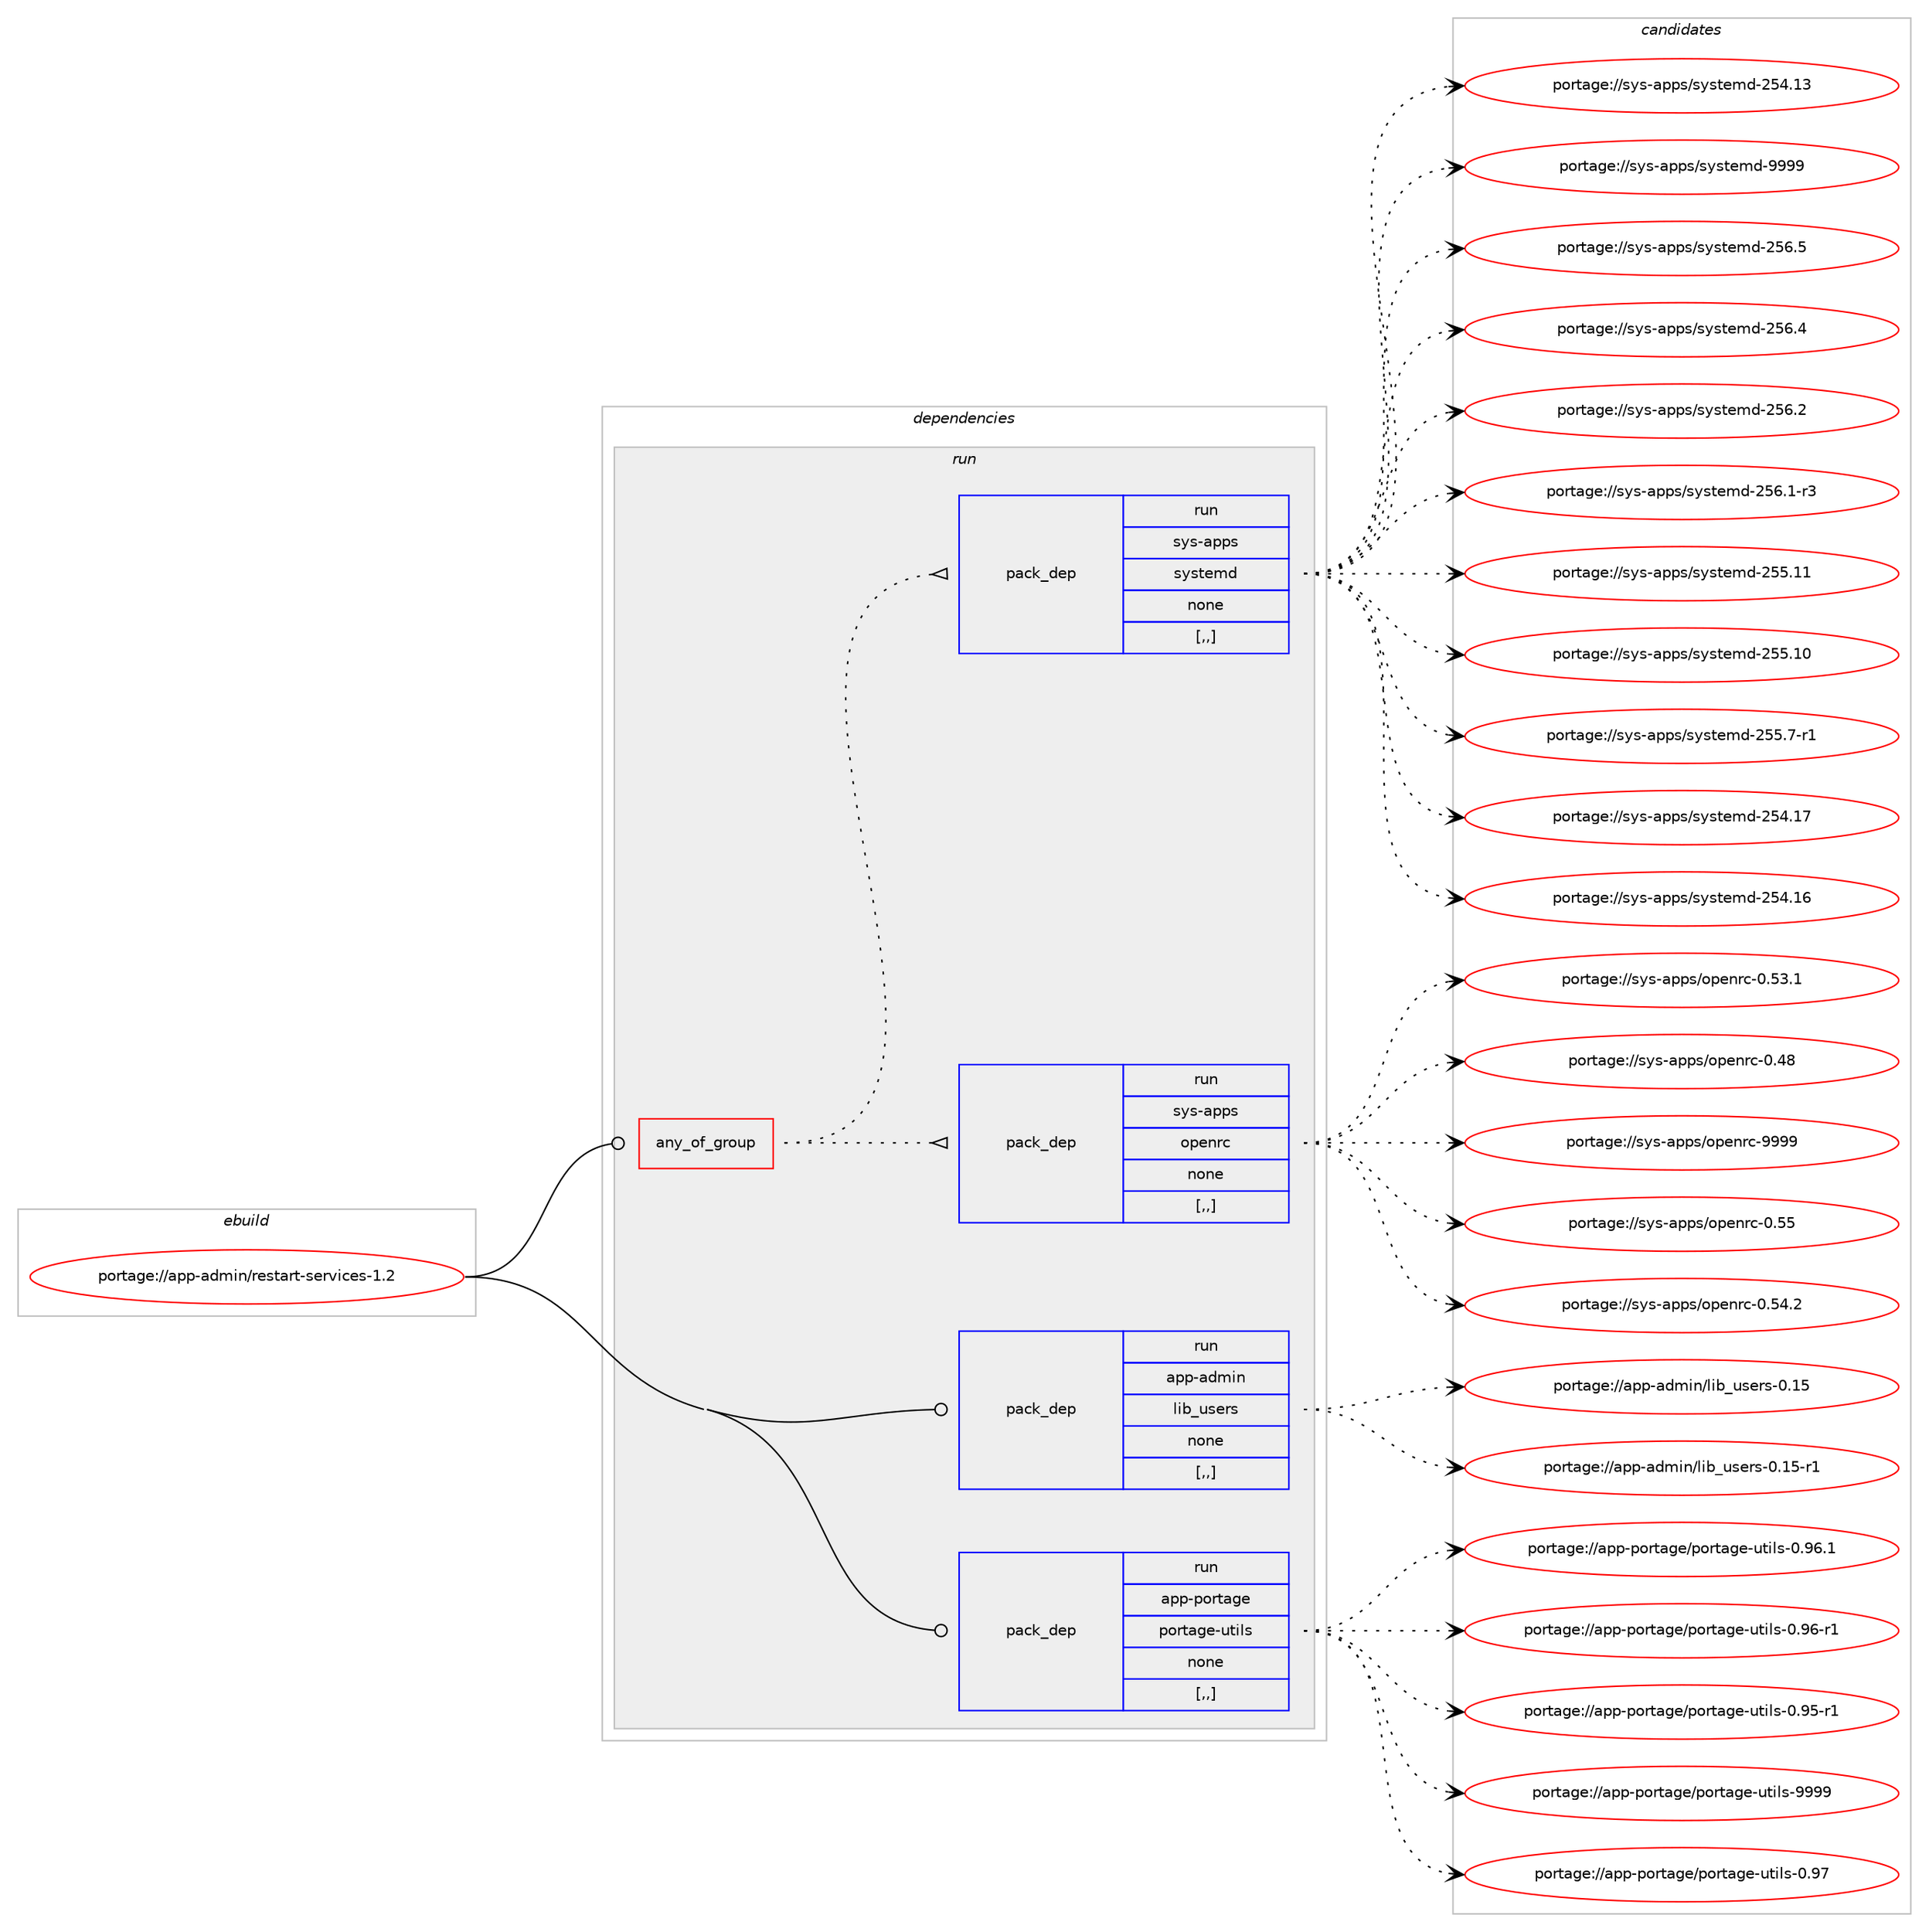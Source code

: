 digraph prolog {

# *************
# Graph options
# *************

newrank=true;
concentrate=true;
compound=true;
graph [rankdir=LR,fontname=Helvetica,fontsize=10,ranksep=1.5];#, ranksep=2.5, nodesep=0.2];
edge  [arrowhead=vee];
node  [fontname=Helvetica,fontsize=10];

# **********
# The ebuild
# **********

subgraph cluster_leftcol {
color=gray;
label=<<i>ebuild</i>>;
id [label="portage://app-admin/restart-services-1.2", color=red, width=4, href="../app-admin/restart-services-1.2.svg"];
}

# ****************
# The dependencies
# ****************

subgraph cluster_midcol {
color=gray;
label=<<i>dependencies</i>>;
subgraph cluster_compile {
fillcolor="#eeeeee";
style=filled;
label=<<i>compile</i>>;
}
subgraph cluster_compileandrun {
fillcolor="#eeeeee";
style=filled;
label=<<i>compile and run</i>>;
}
subgraph cluster_run {
fillcolor="#eeeeee";
style=filled;
label=<<i>run</i>>;
subgraph any3388 {
dependency497636 [label=<<TABLE BORDER="0" CELLBORDER="1" CELLSPACING="0" CELLPADDING="4"><TR><TD CELLPADDING="10">any_of_group</TD></TR></TABLE>>, shape=none, color=red];subgraph pack363318 {
dependency497637 [label=<<TABLE BORDER="0" CELLBORDER="1" CELLSPACING="0" CELLPADDING="4" WIDTH="220"><TR><TD ROWSPAN="6" CELLPADDING="30">pack_dep</TD></TR><TR><TD WIDTH="110">run</TD></TR><TR><TD>sys-apps</TD></TR><TR><TD>openrc</TD></TR><TR><TD>none</TD></TR><TR><TD>[,,]</TD></TR></TABLE>>, shape=none, color=blue];
}
dependency497636:e -> dependency497637:w [weight=20,style="dotted",arrowhead="oinv"];
subgraph pack363319 {
dependency497638 [label=<<TABLE BORDER="0" CELLBORDER="1" CELLSPACING="0" CELLPADDING="4" WIDTH="220"><TR><TD ROWSPAN="6" CELLPADDING="30">pack_dep</TD></TR><TR><TD WIDTH="110">run</TD></TR><TR><TD>sys-apps</TD></TR><TR><TD>systemd</TD></TR><TR><TD>none</TD></TR><TR><TD>[,,]</TD></TR></TABLE>>, shape=none, color=blue];
}
dependency497636:e -> dependency497638:w [weight=20,style="dotted",arrowhead="oinv"];
}
id:e -> dependency497636:w [weight=20,style="solid",arrowhead="odot"];
subgraph pack363320 {
dependency497639 [label=<<TABLE BORDER="0" CELLBORDER="1" CELLSPACING="0" CELLPADDING="4" WIDTH="220"><TR><TD ROWSPAN="6" CELLPADDING="30">pack_dep</TD></TR><TR><TD WIDTH="110">run</TD></TR><TR><TD>app-admin</TD></TR><TR><TD>lib_users</TD></TR><TR><TD>none</TD></TR><TR><TD>[,,]</TD></TR></TABLE>>, shape=none, color=blue];
}
id:e -> dependency497639:w [weight=20,style="solid",arrowhead="odot"];
subgraph pack363321 {
dependency497640 [label=<<TABLE BORDER="0" CELLBORDER="1" CELLSPACING="0" CELLPADDING="4" WIDTH="220"><TR><TD ROWSPAN="6" CELLPADDING="30">pack_dep</TD></TR><TR><TD WIDTH="110">run</TD></TR><TR><TD>app-portage</TD></TR><TR><TD>portage-utils</TD></TR><TR><TD>none</TD></TR><TR><TD>[,,]</TD></TR></TABLE>>, shape=none, color=blue];
}
id:e -> dependency497640:w [weight=20,style="solid",arrowhead="odot"];
}
}

# **************
# The candidates
# **************

subgraph cluster_choices {
rank=same;
color=gray;
label=<<i>candidates</i>>;

subgraph choice363318 {
color=black;
nodesep=1;
choice115121115459711211211547111112101110114994557575757 [label="portage://sys-apps/openrc-9999", color=red, width=4,href="../sys-apps/openrc-9999.svg"];
choice115121115459711211211547111112101110114994548465353 [label="portage://sys-apps/openrc-0.55", color=red, width=4,href="../sys-apps/openrc-0.55.svg"];
choice1151211154597112112115471111121011101149945484653524650 [label="portage://sys-apps/openrc-0.54.2", color=red, width=4,href="../sys-apps/openrc-0.54.2.svg"];
choice1151211154597112112115471111121011101149945484653514649 [label="portage://sys-apps/openrc-0.53.1", color=red, width=4,href="../sys-apps/openrc-0.53.1.svg"];
choice115121115459711211211547111112101110114994548465256 [label="portage://sys-apps/openrc-0.48", color=red, width=4,href="../sys-apps/openrc-0.48.svg"];
dependency497637:e -> choice115121115459711211211547111112101110114994557575757:w [style=dotted,weight="100"];
dependency497637:e -> choice115121115459711211211547111112101110114994548465353:w [style=dotted,weight="100"];
dependency497637:e -> choice1151211154597112112115471111121011101149945484653524650:w [style=dotted,weight="100"];
dependency497637:e -> choice1151211154597112112115471111121011101149945484653514649:w [style=dotted,weight="100"];
dependency497637:e -> choice115121115459711211211547111112101110114994548465256:w [style=dotted,weight="100"];
}
subgraph choice363319 {
color=black;
nodesep=1;
choice1151211154597112112115471151211151161011091004557575757 [label="portage://sys-apps/systemd-9999", color=red, width=4,href="../sys-apps/systemd-9999.svg"];
choice115121115459711211211547115121115116101109100455053544653 [label="portage://sys-apps/systemd-256.5", color=red, width=4,href="../sys-apps/systemd-256.5.svg"];
choice115121115459711211211547115121115116101109100455053544652 [label="portage://sys-apps/systemd-256.4", color=red, width=4,href="../sys-apps/systemd-256.4.svg"];
choice115121115459711211211547115121115116101109100455053544650 [label="portage://sys-apps/systemd-256.2", color=red, width=4,href="../sys-apps/systemd-256.2.svg"];
choice1151211154597112112115471151211151161011091004550535446494511451 [label="portage://sys-apps/systemd-256.1-r3", color=red, width=4,href="../sys-apps/systemd-256.1-r3.svg"];
choice11512111545971121121154711512111511610110910045505353464949 [label="portage://sys-apps/systemd-255.11", color=red, width=4,href="../sys-apps/systemd-255.11.svg"];
choice11512111545971121121154711512111511610110910045505353464948 [label="portage://sys-apps/systemd-255.10", color=red, width=4,href="../sys-apps/systemd-255.10.svg"];
choice1151211154597112112115471151211151161011091004550535346554511449 [label="portage://sys-apps/systemd-255.7-r1", color=red, width=4,href="../sys-apps/systemd-255.7-r1.svg"];
choice11512111545971121121154711512111511610110910045505352464955 [label="portage://sys-apps/systemd-254.17", color=red, width=4,href="../sys-apps/systemd-254.17.svg"];
choice11512111545971121121154711512111511610110910045505352464954 [label="portage://sys-apps/systemd-254.16", color=red, width=4,href="../sys-apps/systemd-254.16.svg"];
choice11512111545971121121154711512111511610110910045505352464951 [label="portage://sys-apps/systemd-254.13", color=red, width=4,href="../sys-apps/systemd-254.13.svg"];
dependency497638:e -> choice1151211154597112112115471151211151161011091004557575757:w [style=dotted,weight="100"];
dependency497638:e -> choice115121115459711211211547115121115116101109100455053544653:w [style=dotted,weight="100"];
dependency497638:e -> choice115121115459711211211547115121115116101109100455053544652:w [style=dotted,weight="100"];
dependency497638:e -> choice115121115459711211211547115121115116101109100455053544650:w [style=dotted,weight="100"];
dependency497638:e -> choice1151211154597112112115471151211151161011091004550535446494511451:w [style=dotted,weight="100"];
dependency497638:e -> choice11512111545971121121154711512111511610110910045505353464949:w [style=dotted,weight="100"];
dependency497638:e -> choice11512111545971121121154711512111511610110910045505353464948:w [style=dotted,weight="100"];
dependency497638:e -> choice1151211154597112112115471151211151161011091004550535346554511449:w [style=dotted,weight="100"];
dependency497638:e -> choice11512111545971121121154711512111511610110910045505352464955:w [style=dotted,weight="100"];
dependency497638:e -> choice11512111545971121121154711512111511610110910045505352464954:w [style=dotted,weight="100"];
dependency497638:e -> choice11512111545971121121154711512111511610110910045505352464951:w [style=dotted,weight="100"];
}
subgraph choice363320 {
color=black;
nodesep=1;
choice97112112459710010910511047108105989511711510111411545484649534511449 [label="portage://app-admin/lib_users-0.15-r1", color=red, width=4,href="../app-admin/lib_users-0.15-r1.svg"];
choice9711211245971001091051104710810598951171151011141154548464953 [label="portage://app-admin/lib_users-0.15", color=red, width=4,href="../app-admin/lib_users-0.15.svg"];
dependency497639:e -> choice97112112459710010910511047108105989511711510111411545484649534511449:w [style=dotted,weight="100"];
dependency497639:e -> choice9711211245971001091051104710810598951171151011141154548464953:w [style=dotted,weight="100"];
}
subgraph choice363321 {
color=black;
nodesep=1;
choice9711211245112111114116971031014711211111411697103101451171161051081154557575757 [label="portage://app-portage/portage-utils-9999", color=red, width=4,href="../app-portage/portage-utils-9999.svg"];
choice9711211245112111114116971031014711211111411697103101451171161051081154548465755 [label="portage://app-portage/portage-utils-0.97", color=red, width=4,href="../app-portage/portage-utils-0.97.svg"];
choice97112112451121111141169710310147112111114116971031014511711610510811545484657544649 [label="portage://app-portage/portage-utils-0.96.1", color=red, width=4,href="../app-portage/portage-utils-0.96.1.svg"];
choice97112112451121111141169710310147112111114116971031014511711610510811545484657544511449 [label="portage://app-portage/portage-utils-0.96-r1", color=red, width=4,href="../app-portage/portage-utils-0.96-r1.svg"];
choice97112112451121111141169710310147112111114116971031014511711610510811545484657534511449 [label="portage://app-portage/portage-utils-0.95-r1", color=red, width=4,href="../app-portage/portage-utils-0.95-r1.svg"];
dependency497640:e -> choice9711211245112111114116971031014711211111411697103101451171161051081154557575757:w [style=dotted,weight="100"];
dependency497640:e -> choice9711211245112111114116971031014711211111411697103101451171161051081154548465755:w [style=dotted,weight="100"];
dependency497640:e -> choice97112112451121111141169710310147112111114116971031014511711610510811545484657544649:w [style=dotted,weight="100"];
dependency497640:e -> choice97112112451121111141169710310147112111114116971031014511711610510811545484657544511449:w [style=dotted,weight="100"];
dependency497640:e -> choice97112112451121111141169710310147112111114116971031014511711610510811545484657534511449:w [style=dotted,weight="100"];
}
}

}
